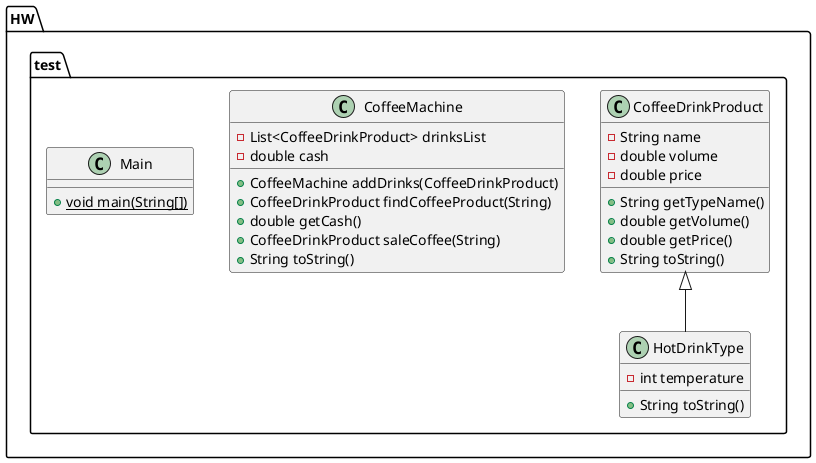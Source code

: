@startuml
class HW.test.CoffeeDrinkProduct {
- String name
- double volume
- double price
+ String getTypeName()
+ double getVolume()
+ double getPrice()
+ String toString()
}
class HW.test.CoffeeMachine {
- List<CoffeeDrinkProduct> drinksList
- double cash
+ CoffeeMachine addDrinks(CoffeeDrinkProduct)
+ CoffeeDrinkProduct findCoffeeProduct(String)
+ double getCash()
+ CoffeeDrinkProduct saleCoffee(String)
+ String toString()
}
class HW.test.HotDrinkType {
- int temperature
+ String toString()
}
class HW.test.Main {
+ {static} void main(String[])
}


HW.test.CoffeeDrinkProduct <|-- HW.test.HotDrinkType
@enduml